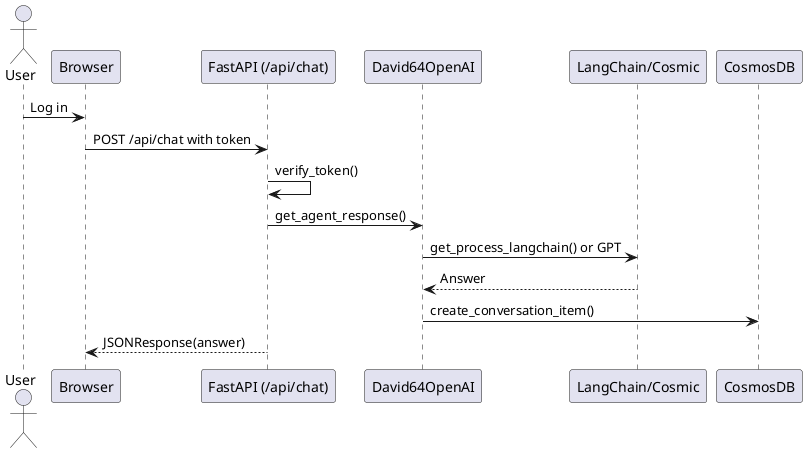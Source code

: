 @startuml sequence_chat_flow.puml
actor User
participant "Browser" as B
participant "FastAPI (/api/chat)" as A
participant "David64OpenAI" as D
participant "LangChain/Cosmic" as L
participant "CosmosDB" as DB

User -> B : Log in
B -> A : POST /api/chat with token
A -> A : verify_token()
A -> D : get_agent_response()
D -> L : get_process_langchain() or GPT
L --> D : Answer
D -> DB : create_conversation_item()
A --> B : JSONResponse(answer)
@enduml